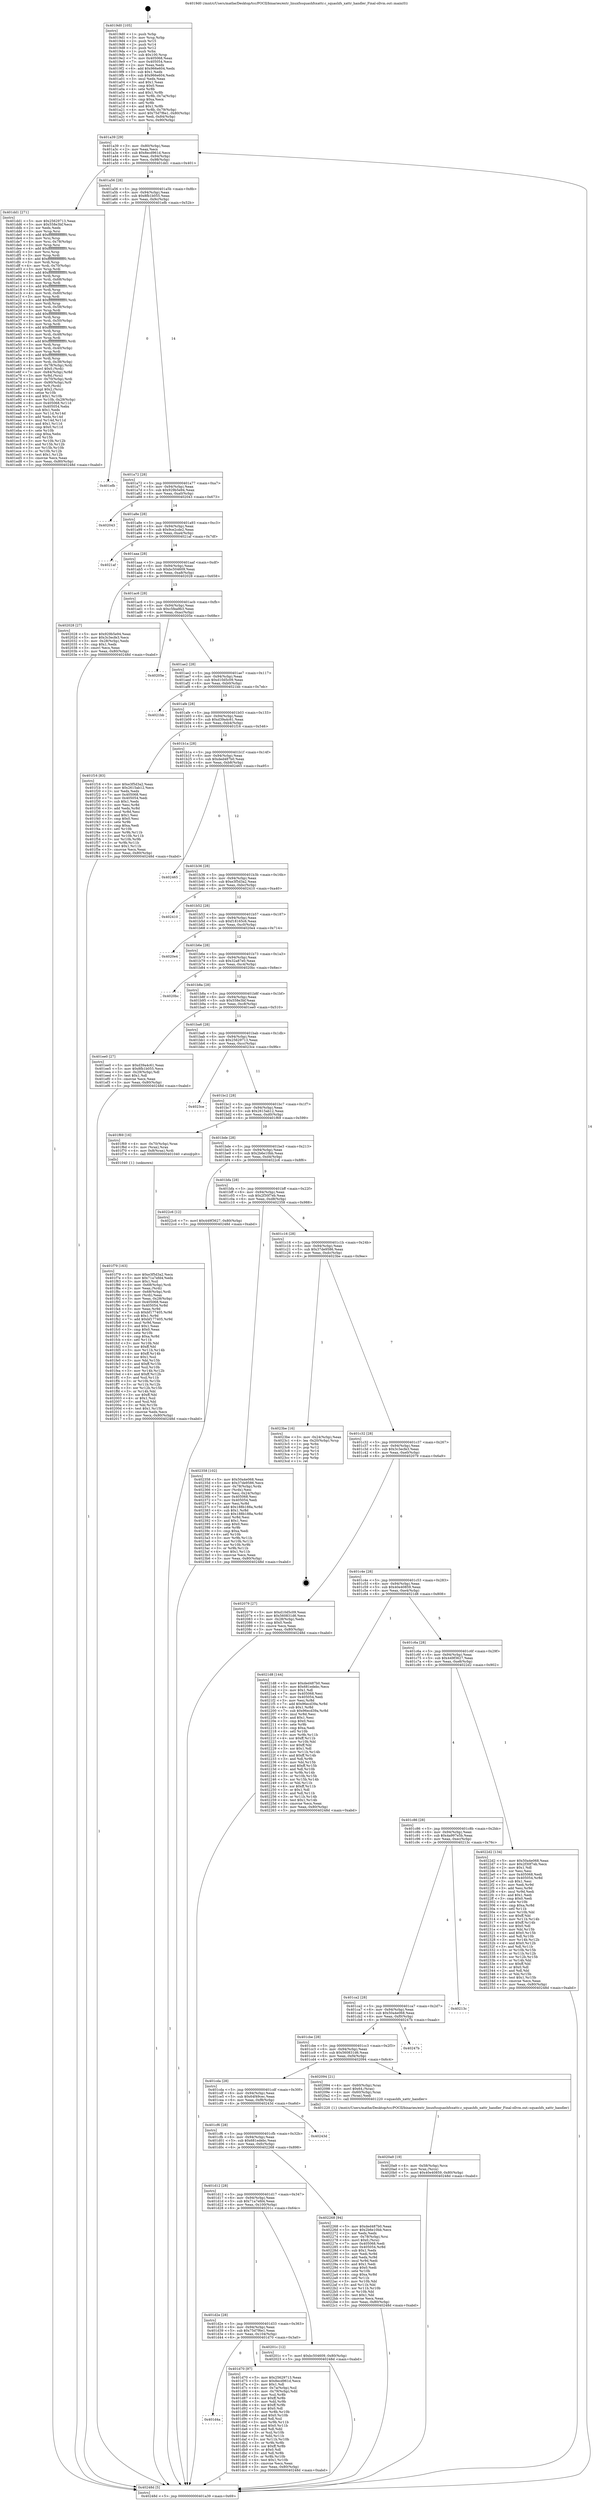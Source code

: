 digraph "0x4019d0" {
  label = "0x4019d0 (/mnt/c/Users/mathe/Desktop/tcc/POCII/binaries/extr_linuxfssquashfsxattr.c_squashfs_xattr_handler_Final-ollvm.out::main(0))"
  labelloc = "t"
  node[shape=record]

  Entry [label="",width=0.3,height=0.3,shape=circle,fillcolor=black,style=filled]
  "0x401a39" [label="{
     0x401a39 [29]\l
     | [instrs]\l
     &nbsp;&nbsp;0x401a39 \<+3\>: mov -0x80(%rbp),%eax\l
     &nbsp;&nbsp;0x401a3c \<+2\>: mov %eax,%ecx\l
     &nbsp;&nbsp;0x401a3e \<+6\>: sub $0x8ecd961d,%ecx\l
     &nbsp;&nbsp;0x401a44 \<+6\>: mov %eax,-0x94(%rbp)\l
     &nbsp;&nbsp;0x401a4a \<+6\>: mov %ecx,-0x98(%rbp)\l
     &nbsp;&nbsp;0x401a50 \<+6\>: je 0000000000401dd1 \<main+0x401\>\l
  }"]
  "0x401dd1" [label="{
     0x401dd1 [271]\l
     | [instrs]\l
     &nbsp;&nbsp;0x401dd1 \<+5\>: mov $0x25629713,%eax\l
     &nbsp;&nbsp;0x401dd6 \<+5\>: mov $0x558e3bf,%ecx\l
     &nbsp;&nbsp;0x401ddb \<+2\>: xor %edx,%edx\l
     &nbsp;&nbsp;0x401ddd \<+3\>: mov %rsp,%rsi\l
     &nbsp;&nbsp;0x401de0 \<+4\>: add $0xfffffffffffffff0,%rsi\l
     &nbsp;&nbsp;0x401de4 \<+3\>: mov %rsi,%rsp\l
     &nbsp;&nbsp;0x401de7 \<+4\>: mov %rsi,-0x78(%rbp)\l
     &nbsp;&nbsp;0x401deb \<+3\>: mov %rsp,%rsi\l
     &nbsp;&nbsp;0x401dee \<+4\>: add $0xfffffffffffffff0,%rsi\l
     &nbsp;&nbsp;0x401df2 \<+3\>: mov %rsi,%rsp\l
     &nbsp;&nbsp;0x401df5 \<+3\>: mov %rsp,%rdi\l
     &nbsp;&nbsp;0x401df8 \<+4\>: add $0xfffffffffffffff0,%rdi\l
     &nbsp;&nbsp;0x401dfc \<+3\>: mov %rdi,%rsp\l
     &nbsp;&nbsp;0x401dff \<+4\>: mov %rdi,-0x70(%rbp)\l
     &nbsp;&nbsp;0x401e03 \<+3\>: mov %rsp,%rdi\l
     &nbsp;&nbsp;0x401e06 \<+4\>: add $0xfffffffffffffff0,%rdi\l
     &nbsp;&nbsp;0x401e0a \<+3\>: mov %rdi,%rsp\l
     &nbsp;&nbsp;0x401e0d \<+4\>: mov %rdi,-0x68(%rbp)\l
     &nbsp;&nbsp;0x401e11 \<+3\>: mov %rsp,%rdi\l
     &nbsp;&nbsp;0x401e14 \<+4\>: add $0xfffffffffffffff0,%rdi\l
     &nbsp;&nbsp;0x401e18 \<+3\>: mov %rdi,%rsp\l
     &nbsp;&nbsp;0x401e1b \<+4\>: mov %rdi,-0x60(%rbp)\l
     &nbsp;&nbsp;0x401e1f \<+3\>: mov %rsp,%rdi\l
     &nbsp;&nbsp;0x401e22 \<+4\>: add $0xfffffffffffffff0,%rdi\l
     &nbsp;&nbsp;0x401e26 \<+3\>: mov %rdi,%rsp\l
     &nbsp;&nbsp;0x401e29 \<+4\>: mov %rdi,-0x58(%rbp)\l
     &nbsp;&nbsp;0x401e2d \<+3\>: mov %rsp,%rdi\l
     &nbsp;&nbsp;0x401e30 \<+4\>: add $0xfffffffffffffff0,%rdi\l
     &nbsp;&nbsp;0x401e34 \<+3\>: mov %rdi,%rsp\l
     &nbsp;&nbsp;0x401e37 \<+4\>: mov %rdi,-0x50(%rbp)\l
     &nbsp;&nbsp;0x401e3b \<+3\>: mov %rsp,%rdi\l
     &nbsp;&nbsp;0x401e3e \<+4\>: add $0xfffffffffffffff0,%rdi\l
     &nbsp;&nbsp;0x401e42 \<+3\>: mov %rdi,%rsp\l
     &nbsp;&nbsp;0x401e45 \<+4\>: mov %rdi,-0x48(%rbp)\l
     &nbsp;&nbsp;0x401e49 \<+3\>: mov %rsp,%rdi\l
     &nbsp;&nbsp;0x401e4c \<+4\>: add $0xfffffffffffffff0,%rdi\l
     &nbsp;&nbsp;0x401e50 \<+3\>: mov %rdi,%rsp\l
     &nbsp;&nbsp;0x401e53 \<+4\>: mov %rdi,-0x40(%rbp)\l
     &nbsp;&nbsp;0x401e57 \<+3\>: mov %rsp,%rdi\l
     &nbsp;&nbsp;0x401e5a \<+4\>: add $0xfffffffffffffff0,%rdi\l
     &nbsp;&nbsp;0x401e5e \<+3\>: mov %rdi,%rsp\l
     &nbsp;&nbsp;0x401e61 \<+4\>: mov %rdi,-0x38(%rbp)\l
     &nbsp;&nbsp;0x401e65 \<+4\>: mov -0x78(%rbp),%rdi\l
     &nbsp;&nbsp;0x401e69 \<+6\>: movl $0x0,(%rdi)\l
     &nbsp;&nbsp;0x401e6f \<+7\>: mov -0x84(%rbp),%r8d\l
     &nbsp;&nbsp;0x401e76 \<+3\>: mov %r8d,(%rsi)\l
     &nbsp;&nbsp;0x401e79 \<+4\>: mov -0x70(%rbp),%rdi\l
     &nbsp;&nbsp;0x401e7d \<+7\>: mov -0x90(%rbp),%r9\l
     &nbsp;&nbsp;0x401e84 \<+3\>: mov %r9,(%rdi)\l
     &nbsp;&nbsp;0x401e87 \<+3\>: cmpl $0x2,(%rsi)\l
     &nbsp;&nbsp;0x401e8a \<+4\>: setne %r10b\l
     &nbsp;&nbsp;0x401e8e \<+4\>: and $0x1,%r10b\l
     &nbsp;&nbsp;0x401e92 \<+4\>: mov %r10b,-0x29(%rbp)\l
     &nbsp;&nbsp;0x401e96 \<+8\>: mov 0x405068,%r11d\l
     &nbsp;&nbsp;0x401e9e \<+7\>: mov 0x405054,%ebx\l
     &nbsp;&nbsp;0x401ea5 \<+3\>: sub $0x1,%edx\l
     &nbsp;&nbsp;0x401ea8 \<+3\>: mov %r11d,%r14d\l
     &nbsp;&nbsp;0x401eab \<+3\>: add %edx,%r14d\l
     &nbsp;&nbsp;0x401eae \<+4\>: imul %r14d,%r11d\l
     &nbsp;&nbsp;0x401eb2 \<+4\>: and $0x1,%r11d\l
     &nbsp;&nbsp;0x401eb6 \<+4\>: cmp $0x0,%r11d\l
     &nbsp;&nbsp;0x401eba \<+4\>: sete %r10b\l
     &nbsp;&nbsp;0x401ebe \<+3\>: cmp $0xa,%ebx\l
     &nbsp;&nbsp;0x401ec1 \<+4\>: setl %r15b\l
     &nbsp;&nbsp;0x401ec5 \<+3\>: mov %r10b,%r12b\l
     &nbsp;&nbsp;0x401ec8 \<+3\>: and %r15b,%r12b\l
     &nbsp;&nbsp;0x401ecb \<+3\>: xor %r15b,%r10b\l
     &nbsp;&nbsp;0x401ece \<+3\>: or %r10b,%r12b\l
     &nbsp;&nbsp;0x401ed1 \<+4\>: test $0x1,%r12b\l
     &nbsp;&nbsp;0x401ed5 \<+3\>: cmovne %ecx,%eax\l
     &nbsp;&nbsp;0x401ed8 \<+3\>: mov %eax,-0x80(%rbp)\l
     &nbsp;&nbsp;0x401edb \<+5\>: jmp 000000000040248d \<main+0xabd\>\l
  }"]
  "0x401a56" [label="{
     0x401a56 [28]\l
     | [instrs]\l
     &nbsp;&nbsp;0x401a56 \<+5\>: jmp 0000000000401a5b \<main+0x8b\>\l
     &nbsp;&nbsp;0x401a5b \<+6\>: mov -0x94(%rbp),%eax\l
     &nbsp;&nbsp;0x401a61 \<+5\>: sub $0x8fb1b055,%eax\l
     &nbsp;&nbsp;0x401a66 \<+6\>: mov %eax,-0x9c(%rbp)\l
     &nbsp;&nbsp;0x401a6c \<+6\>: je 0000000000401efb \<main+0x52b\>\l
  }"]
  Exit [label="",width=0.3,height=0.3,shape=circle,fillcolor=black,style=filled,peripheries=2]
  "0x401efb" [label="{
     0x401efb\l
  }", style=dashed]
  "0x401a72" [label="{
     0x401a72 [28]\l
     | [instrs]\l
     &nbsp;&nbsp;0x401a72 \<+5\>: jmp 0000000000401a77 \<main+0xa7\>\l
     &nbsp;&nbsp;0x401a77 \<+6\>: mov -0x94(%rbp),%eax\l
     &nbsp;&nbsp;0x401a7d \<+5\>: sub $0x929b5e94,%eax\l
     &nbsp;&nbsp;0x401a82 \<+6\>: mov %eax,-0xa0(%rbp)\l
     &nbsp;&nbsp;0x401a88 \<+6\>: je 0000000000402043 \<main+0x673\>\l
  }"]
  "0x4020a9" [label="{
     0x4020a9 [19]\l
     | [instrs]\l
     &nbsp;&nbsp;0x4020a9 \<+4\>: mov -0x58(%rbp),%rcx\l
     &nbsp;&nbsp;0x4020ad \<+3\>: mov %rax,(%rcx)\l
     &nbsp;&nbsp;0x4020b0 \<+7\>: movl $0x40e40859,-0x80(%rbp)\l
     &nbsp;&nbsp;0x4020b7 \<+5\>: jmp 000000000040248d \<main+0xabd\>\l
  }"]
  "0x402043" [label="{
     0x402043\l
  }", style=dashed]
  "0x401a8e" [label="{
     0x401a8e [28]\l
     | [instrs]\l
     &nbsp;&nbsp;0x401a8e \<+5\>: jmp 0000000000401a93 \<main+0xc3\>\l
     &nbsp;&nbsp;0x401a93 \<+6\>: mov -0x94(%rbp),%eax\l
     &nbsp;&nbsp;0x401a99 \<+5\>: sub $0x9ce2cde2,%eax\l
     &nbsp;&nbsp;0x401a9e \<+6\>: mov %eax,-0xa4(%rbp)\l
     &nbsp;&nbsp;0x401aa4 \<+6\>: je 00000000004021af \<main+0x7df\>\l
  }"]
  "0x401f79" [label="{
     0x401f79 [163]\l
     | [instrs]\l
     &nbsp;&nbsp;0x401f79 \<+5\>: mov $0xe3f5d3a2,%ecx\l
     &nbsp;&nbsp;0x401f7e \<+5\>: mov $0x71a7efd4,%edx\l
     &nbsp;&nbsp;0x401f83 \<+3\>: mov $0x1,%sil\l
     &nbsp;&nbsp;0x401f86 \<+4\>: mov -0x68(%rbp),%rdi\l
     &nbsp;&nbsp;0x401f8a \<+2\>: mov %eax,(%rdi)\l
     &nbsp;&nbsp;0x401f8c \<+4\>: mov -0x68(%rbp),%rdi\l
     &nbsp;&nbsp;0x401f90 \<+2\>: mov (%rdi),%eax\l
     &nbsp;&nbsp;0x401f92 \<+3\>: mov %eax,-0x28(%rbp)\l
     &nbsp;&nbsp;0x401f95 \<+7\>: mov 0x405068,%eax\l
     &nbsp;&nbsp;0x401f9c \<+8\>: mov 0x405054,%r8d\l
     &nbsp;&nbsp;0x401fa4 \<+3\>: mov %eax,%r9d\l
     &nbsp;&nbsp;0x401fa7 \<+7\>: sub $0xbf177405,%r9d\l
     &nbsp;&nbsp;0x401fae \<+4\>: sub $0x1,%r9d\l
     &nbsp;&nbsp;0x401fb2 \<+7\>: add $0xbf177405,%r9d\l
     &nbsp;&nbsp;0x401fb9 \<+4\>: imul %r9d,%eax\l
     &nbsp;&nbsp;0x401fbd \<+3\>: and $0x1,%eax\l
     &nbsp;&nbsp;0x401fc0 \<+3\>: cmp $0x0,%eax\l
     &nbsp;&nbsp;0x401fc3 \<+4\>: sete %r10b\l
     &nbsp;&nbsp;0x401fc7 \<+4\>: cmp $0xa,%r8d\l
     &nbsp;&nbsp;0x401fcb \<+4\>: setl %r11b\l
     &nbsp;&nbsp;0x401fcf \<+3\>: mov %r10b,%bl\l
     &nbsp;&nbsp;0x401fd2 \<+3\>: xor $0xff,%bl\l
     &nbsp;&nbsp;0x401fd5 \<+3\>: mov %r11b,%r14b\l
     &nbsp;&nbsp;0x401fd8 \<+4\>: xor $0xff,%r14b\l
     &nbsp;&nbsp;0x401fdc \<+4\>: xor $0x1,%sil\l
     &nbsp;&nbsp;0x401fe0 \<+3\>: mov %bl,%r15b\l
     &nbsp;&nbsp;0x401fe3 \<+4\>: and $0xff,%r15b\l
     &nbsp;&nbsp;0x401fe7 \<+3\>: and %sil,%r10b\l
     &nbsp;&nbsp;0x401fea \<+3\>: mov %r14b,%r12b\l
     &nbsp;&nbsp;0x401fed \<+4\>: and $0xff,%r12b\l
     &nbsp;&nbsp;0x401ff1 \<+3\>: and %sil,%r11b\l
     &nbsp;&nbsp;0x401ff4 \<+3\>: or %r10b,%r15b\l
     &nbsp;&nbsp;0x401ff7 \<+3\>: or %r11b,%r12b\l
     &nbsp;&nbsp;0x401ffa \<+3\>: xor %r12b,%r15b\l
     &nbsp;&nbsp;0x401ffd \<+3\>: or %r14b,%bl\l
     &nbsp;&nbsp;0x402000 \<+3\>: xor $0xff,%bl\l
     &nbsp;&nbsp;0x402003 \<+4\>: or $0x1,%sil\l
     &nbsp;&nbsp;0x402007 \<+3\>: and %sil,%bl\l
     &nbsp;&nbsp;0x40200a \<+3\>: or %bl,%r15b\l
     &nbsp;&nbsp;0x40200d \<+4\>: test $0x1,%r15b\l
     &nbsp;&nbsp;0x402011 \<+3\>: cmovne %edx,%ecx\l
     &nbsp;&nbsp;0x402014 \<+3\>: mov %ecx,-0x80(%rbp)\l
     &nbsp;&nbsp;0x402017 \<+5\>: jmp 000000000040248d \<main+0xabd\>\l
  }"]
  "0x4021af" [label="{
     0x4021af\l
  }", style=dashed]
  "0x401aaa" [label="{
     0x401aaa [28]\l
     | [instrs]\l
     &nbsp;&nbsp;0x401aaa \<+5\>: jmp 0000000000401aaf \<main+0xdf\>\l
     &nbsp;&nbsp;0x401aaf \<+6\>: mov -0x94(%rbp),%eax\l
     &nbsp;&nbsp;0x401ab5 \<+5\>: sub $0xbc504609,%eax\l
     &nbsp;&nbsp;0x401aba \<+6\>: mov %eax,-0xa8(%rbp)\l
     &nbsp;&nbsp;0x401ac0 \<+6\>: je 0000000000402028 \<main+0x658\>\l
  }"]
  "0x4019d0" [label="{
     0x4019d0 [105]\l
     | [instrs]\l
     &nbsp;&nbsp;0x4019d0 \<+1\>: push %rbp\l
     &nbsp;&nbsp;0x4019d1 \<+3\>: mov %rsp,%rbp\l
     &nbsp;&nbsp;0x4019d4 \<+2\>: push %r15\l
     &nbsp;&nbsp;0x4019d6 \<+2\>: push %r14\l
     &nbsp;&nbsp;0x4019d8 \<+2\>: push %r12\l
     &nbsp;&nbsp;0x4019da \<+1\>: push %rbx\l
     &nbsp;&nbsp;0x4019db \<+7\>: sub $0x100,%rsp\l
     &nbsp;&nbsp;0x4019e2 \<+7\>: mov 0x405068,%eax\l
     &nbsp;&nbsp;0x4019e9 \<+7\>: mov 0x405054,%ecx\l
     &nbsp;&nbsp;0x4019f0 \<+2\>: mov %eax,%edx\l
     &nbsp;&nbsp;0x4019f2 \<+6\>: add $0x966e604,%edx\l
     &nbsp;&nbsp;0x4019f8 \<+3\>: sub $0x1,%edx\l
     &nbsp;&nbsp;0x4019fb \<+6\>: sub $0x966e604,%edx\l
     &nbsp;&nbsp;0x401a01 \<+3\>: imul %edx,%eax\l
     &nbsp;&nbsp;0x401a04 \<+3\>: and $0x1,%eax\l
     &nbsp;&nbsp;0x401a07 \<+3\>: cmp $0x0,%eax\l
     &nbsp;&nbsp;0x401a0a \<+4\>: sete %r8b\l
     &nbsp;&nbsp;0x401a0e \<+4\>: and $0x1,%r8b\l
     &nbsp;&nbsp;0x401a12 \<+4\>: mov %r8b,-0x7a(%rbp)\l
     &nbsp;&nbsp;0x401a16 \<+3\>: cmp $0xa,%ecx\l
     &nbsp;&nbsp;0x401a19 \<+4\>: setl %r8b\l
     &nbsp;&nbsp;0x401a1d \<+4\>: and $0x1,%r8b\l
     &nbsp;&nbsp;0x401a21 \<+4\>: mov %r8b,-0x79(%rbp)\l
     &nbsp;&nbsp;0x401a25 \<+7\>: movl $0x75d7f6e1,-0x80(%rbp)\l
     &nbsp;&nbsp;0x401a2c \<+6\>: mov %edi,-0x84(%rbp)\l
     &nbsp;&nbsp;0x401a32 \<+7\>: mov %rsi,-0x90(%rbp)\l
  }"]
  "0x402028" [label="{
     0x402028 [27]\l
     | [instrs]\l
     &nbsp;&nbsp;0x402028 \<+5\>: mov $0x929b5e94,%eax\l
     &nbsp;&nbsp;0x40202d \<+5\>: mov $0x3c3ecfe3,%ecx\l
     &nbsp;&nbsp;0x402032 \<+3\>: mov -0x28(%rbp),%edx\l
     &nbsp;&nbsp;0x402035 \<+3\>: cmp $0x1,%edx\l
     &nbsp;&nbsp;0x402038 \<+3\>: cmovl %ecx,%eax\l
     &nbsp;&nbsp;0x40203b \<+3\>: mov %eax,-0x80(%rbp)\l
     &nbsp;&nbsp;0x40203e \<+5\>: jmp 000000000040248d \<main+0xabd\>\l
  }"]
  "0x401ac6" [label="{
     0x401ac6 [28]\l
     | [instrs]\l
     &nbsp;&nbsp;0x401ac6 \<+5\>: jmp 0000000000401acb \<main+0xfb\>\l
     &nbsp;&nbsp;0x401acb \<+6\>: mov -0x94(%rbp),%eax\l
     &nbsp;&nbsp;0x401ad1 \<+5\>: sub $0xc5fea9b3,%eax\l
     &nbsp;&nbsp;0x401ad6 \<+6\>: mov %eax,-0xac(%rbp)\l
     &nbsp;&nbsp;0x401adc \<+6\>: je 000000000040205e \<main+0x68e\>\l
  }"]
  "0x40248d" [label="{
     0x40248d [5]\l
     | [instrs]\l
     &nbsp;&nbsp;0x40248d \<+5\>: jmp 0000000000401a39 \<main+0x69\>\l
  }"]
  "0x40205e" [label="{
     0x40205e\l
  }", style=dashed]
  "0x401ae2" [label="{
     0x401ae2 [28]\l
     | [instrs]\l
     &nbsp;&nbsp;0x401ae2 \<+5\>: jmp 0000000000401ae7 \<main+0x117\>\l
     &nbsp;&nbsp;0x401ae7 \<+6\>: mov -0x94(%rbp),%eax\l
     &nbsp;&nbsp;0x401aed \<+5\>: sub $0xd10d5c09,%eax\l
     &nbsp;&nbsp;0x401af2 \<+6\>: mov %eax,-0xb0(%rbp)\l
     &nbsp;&nbsp;0x401af8 \<+6\>: je 00000000004021bb \<main+0x7eb\>\l
  }"]
  "0x401d4a" [label="{
     0x401d4a\l
  }", style=dashed]
  "0x4021bb" [label="{
     0x4021bb\l
  }", style=dashed]
  "0x401afe" [label="{
     0x401afe [28]\l
     | [instrs]\l
     &nbsp;&nbsp;0x401afe \<+5\>: jmp 0000000000401b03 \<main+0x133\>\l
     &nbsp;&nbsp;0x401b03 \<+6\>: mov -0x94(%rbp),%eax\l
     &nbsp;&nbsp;0x401b09 \<+5\>: sub $0xd39a4c61,%eax\l
     &nbsp;&nbsp;0x401b0e \<+6\>: mov %eax,-0xb4(%rbp)\l
     &nbsp;&nbsp;0x401b14 \<+6\>: je 0000000000401f16 \<main+0x546\>\l
  }"]
  "0x401d70" [label="{
     0x401d70 [97]\l
     | [instrs]\l
     &nbsp;&nbsp;0x401d70 \<+5\>: mov $0x25629713,%eax\l
     &nbsp;&nbsp;0x401d75 \<+5\>: mov $0x8ecd961d,%ecx\l
     &nbsp;&nbsp;0x401d7a \<+2\>: mov $0x1,%dl\l
     &nbsp;&nbsp;0x401d7c \<+4\>: mov -0x7a(%rbp),%sil\l
     &nbsp;&nbsp;0x401d80 \<+4\>: mov -0x79(%rbp),%dil\l
     &nbsp;&nbsp;0x401d84 \<+3\>: mov %sil,%r8b\l
     &nbsp;&nbsp;0x401d87 \<+4\>: xor $0xff,%r8b\l
     &nbsp;&nbsp;0x401d8b \<+3\>: mov %dil,%r9b\l
     &nbsp;&nbsp;0x401d8e \<+4\>: xor $0xff,%r9b\l
     &nbsp;&nbsp;0x401d92 \<+3\>: xor $0x0,%dl\l
     &nbsp;&nbsp;0x401d95 \<+3\>: mov %r8b,%r10b\l
     &nbsp;&nbsp;0x401d98 \<+4\>: and $0x0,%r10b\l
     &nbsp;&nbsp;0x401d9c \<+3\>: and %dl,%sil\l
     &nbsp;&nbsp;0x401d9f \<+3\>: mov %r9b,%r11b\l
     &nbsp;&nbsp;0x401da2 \<+4\>: and $0x0,%r11b\l
     &nbsp;&nbsp;0x401da6 \<+3\>: and %dl,%dil\l
     &nbsp;&nbsp;0x401da9 \<+3\>: or %sil,%r10b\l
     &nbsp;&nbsp;0x401dac \<+3\>: or %dil,%r11b\l
     &nbsp;&nbsp;0x401daf \<+3\>: xor %r11b,%r10b\l
     &nbsp;&nbsp;0x401db2 \<+3\>: or %r9b,%r8b\l
     &nbsp;&nbsp;0x401db5 \<+4\>: xor $0xff,%r8b\l
     &nbsp;&nbsp;0x401db9 \<+3\>: or $0x0,%dl\l
     &nbsp;&nbsp;0x401dbc \<+3\>: and %dl,%r8b\l
     &nbsp;&nbsp;0x401dbf \<+3\>: or %r8b,%r10b\l
     &nbsp;&nbsp;0x401dc2 \<+4\>: test $0x1,%r10b\l
     &nbsp;&nbsp;0x401dc6 \<+3\>: cmovne %ecx,%eax\l
     &nbsp;&nbsp;0x401dc9 \<+3\>: mov %eax,-0x80(%rbp)\l
     &nbsp;&nbsp;0x401dcc \<+5\>: jmp 000000000040248d \<main+0xabd\>\l
  }"]
  "0x401f16" [label="{
     0x401f16 [83]\l
     | [instrs]\l
     &nbsp;&nbsp;0x401f16 \<+5\>: mov $0xe3f5d3a2,%eax\l
     &nbsp;&nbsp;0x401f1b \<+5\>: mov $0x2615ab12,%ecx\l
     &nbsp;&nbsp;0x401f20 \<+2\>: xor %edx,%edx\l
     &nbsp;&nbsp;0x401f22 \<+7\>: mov 0x405068,%esi\l
     &nbsp;&nbsp;0x401f29 \<+7\>: mov 0x405054,%edi\l
     &nbsp;&nbsp;0x401f30 \<+3\>: sub $0x1,%edx\l
     &nbsp;&nbsp;0x401f33 \<+3\>: mov %esi,%r8d\l
     &nbsp;&nbsp;0x401f36 \<+3\>: add %edx,%r8d\l
     &nbsp;&nbsp;0x401f39 \<+4\>: imul %r8d,%esi\l
     &nbsp;&nbsp;0x401f3d \<+3\>: and $0x1,%esi\l
     &nbsp;&nbsp;0x401f40 \<+3\>: cmp $0x0,%esi\l
     &nbsp;&nbsp;0x401f43 \<+4\>: sete %r9b\l
     &nbsp;&nbsp;0x401f47 \<+3\>: cmp $0xa,%edi\l
     &nbsp;&nbsp;0x401f4a \<+4\>: setl %r10b\l
     &nbsp;&nbsp;0x401f4e \<+3\>: mov %r9b,%r11b\l
     &nbsp;&nbsp;0x401f51 \<+3\>: and %r10b,%r11b\l
     &nbsp;&nbsp;0x401f54 \<+3\>: xor %r10b,%r9b\l
     &nbsp;&nbsp;0x401f57 \<+3\>: or %r9b,%r11b\l
     &nbsp;&nbsp;0x401f5a \<+4\>: test $0x1,%r11b\l
     &nbsp;&nbsp;0x401f5e \<+3\>: cmovne %ecx,%eax\l
     &nbsp;&nbsp;0x401f61 \<+3\>: mov %eax,-0x80(%rbp)\l
     &nbsp;&nbsp;0x401f64 \<+5\>: jmp 000000000040248d \<main+0xabd\>\l
  }"]
  "0x401b1a" [label="{
     0x401b1a [28]\l
     | [instrs]\l
     &nbsp;&nbsp;0x401b1a \<+5\>: jmp 0000000000401b1f \<main+0x14f\>\l
     &nbsp;&nbsp;0x401b1f \<+6\>: mov -0x94(%rbp),%eax\l
     &nbsp;&nbsp;0x401b25 \<+5\>: sub $0xded487b0,%eax\l
     &nbsp;&nbsp;0x401b2a \<+6\>: mov %eax,-0xb8(%rbp)\l
     &nbsp;&nbsp;0x401b30 \<+6\>: je 0000000000402465 \<main+0xa95\>\l
  }"]
  "0x401d2e" [label="{
     0x401d2e [28]\l
     | [instrs]\l
     &nbsp;&nbsp;0x401d2e \<+5\>: jmp 0000000000401d33 \<main+0x363\>\l
     &nbsp;&nbsp;0x401d33 \<+6\>: mov -0x94(%rbp),%eax\l
     &nbsp;&nbsp;0x401d39 \<+5\>: sub $0x75d7f6e1,%eax\l
     &nbsp;&nbsp;0x401d3e \<+6\>: mov %eax,-0x104(%rbp)\l
     &nbsp;&nbsp;0x401d44 \<+6\>: je 0000000000401d70 \<main+0x3a0\>\l
  }"]
  "0x402465" [label="{
     0x402465\l
  }", style=dashed]
  "0x401b36" [label="{
     0x401b36 [28]\l
     | [instrs]\l
     &nbsp;&nbsp;0x401b36 \<+5\>: jmp 0000000000401b3b \<main+0x16b\>\l
     &nbsp;&nbsp;0x401b3b \<+6\>: mov -0x94(%rbp),%eax\l
     &nbsp;&nbsp;0x401b41 \<+5\>: sub $0xe3f5d3a2,%eax\l
     &nbsp;&nbsp;0x401b46 \<+6\>: mov %eax,-0xbc(%rbp)\l
     &nbsp;&nbsp;0x401b4c \<+6\>: je 0000000000402410 \<main+0xa40\>\l
  }"]
  "0x40201c" [label="{
     0x40201c [12]\l
     | [instrs]\l
     &nbsp;&nbsp;0x40201c \<+7\>: movl $0xbc504609,-0x80(%rbp)\l
     &nbsp;&nbsp;0x402023 \<+5\>: jmp 000000000040248d \<main+0xabd\>\l
  }"]
  "0x402410" [label="{
     0x402410\l
  }", style=dashed]
  "0x401b52" [label="{
     0x401b52 [28]\l
     | [instrs]\l
     &nbsp;&nbsp;0x401b52 \<+5\>: jmp 0000000000401b57 \<main+0x187\>\l
     &nbsp;&nbsp;0x401b57 \<+6\>: mov -0x94(%rbp),%eax\l
     &nbsp;&nbsp;0x401b5d \<+5\>: sub $0xf18165c6,%eax\l
     &nbsp;&nbsp;0x401b62 \<+6\>: mov %eax,-0xc0(%rbp)\l
     &nbsp;&nbsp;0x401b68 \<+6\>: je 00000000004020e4 \<main+0x714\>\l
  }"]
  "0x401d12" [label="{
     0x401d12 [28]\l
     | [instrs]\l
     &nbsp;&nbsp;0x401d12 \<+5\>: jmp 0000000000401d17 \<main+0x347\>\l
     &nbsp;&nbsp;0x401d17 \<+6\>: mov -0x94(%rbp),%eax\l
     &nbsp;&nbsp;0x401d1d \<+5\>: sub $0x71a7efd4,%eax\l
     &nbsp;&nbsp;0x401d22 \<+6\>: mov %eax,-0x100(%rbp)\l
     &nbsp;&nbsp;0x401d28 \<+6\>: je 000000000040201c \<main+0x64c\>\l
  }"]
  "0x4020e4" [label="{
     0x4020e4\l
  }", style=dashed]
  "0x401b6e" [label="{
     0x401b6e [28]\l
     | [instrs]\l
     &nbsp;&nbsp;0x401b6e \<+5\>: jmp 0000000000401b73 \<main+0x1a3\>\l
     &nbsp;&nbsp;0x401b73 \<+6\>: mov -0x94(%rbp),%eax\l
     &nbsp;&nbsp;0x401b79 \<+5\>: sub $0x32a87e0,%eax\l
     &nbsp;&nbsp;0x401b7e \<+6\>: mov %eax,-0xc4(%rbp)\l
     &nbsp;&nbsp;0x401b84 \<+6\>: je 00000000004020bc \<main+0x6ec\>\l
  }"]
  "0x402268" [label="{
     0x402268 [94]\l
     | [instrs]\l
     &nbsp;&nbsp;0x402268 \<+5\>: mov $0xded487b0,%eax\l
     &nbsp;&nbsp;0x40226d \<+5\>: mov $0x2b6e10bb,%ecx\l
     &nbsp;&nbsp;0x402272 \<+2\>: xor %edx,%edx\l
     &nbsp;&nbsp;0x402274 \<+4\>: mov -0x78(%rbp),%rsi\l
     &nbsp;&nbsp;0x402278 \<+6\>: movl $0x0,(%rsi)\l
     &nbsp;&nbsp;0x40227e \<+7\>: mov 0x405068,%edi\l
     &nbsp;&nbsp;0x402285 \<+8\>: mov 0x405054,%r8d\l
     &nbsp;&nbsp;0x40228d \<+3\>: sub $0x1,%edx\l
     &nbsp;&nbsp;0x402290 \<+3\>: mov %edi,%r9d\l
     &nbsp;&nbsp;0x402293 \<+3\>: add %edx,%r9d\l
     &nbsp;&nbsp;0x402296 \<+4\>: imul %r9d,%edi\l
     &nbsp;&nbsp;0x40229a \<+3\>: and $0x1,%edi\l
     &nbsp;&nbsp;0x40229d \<+3\>: cmp $0x0,%edi\l
     &nbsp;&nbsp;0x4022a0 \<+4\>: sete %r10b\l
     &nbsp;&nbsp;0x4022a4 \<+4\>: cmp $0xa,%r8d\l
     &nbsp;&nbsp;0x4022a8 \<+4\>: setl %r11b\l
     &nbsp;&nbsp;0x4022ac \<+3\>: mov %r10b,%bl\l
     &nbsp;&nbsp;0x4022af \<+3\>: and %r11b,%bl\l
     &nbsp;&nbsp;0x4022b2 \<+3\>: xor %r11b,%r10b\l
     &nbsp;&nbsp;0x4022b5 \<+3\>: or %r10b,%bl\l
     &nbsp;&nbsp;0x4022b8 \<+3\>: test $0x1,%bl\l
     &nbsp;&nbsp;0x4022bb \<+3\>: cmovne %ecx,%eax\l
     &nbsp;&nbsp;0x4022be \<+3\>: mov %eax,-0x80(%rbp)\l
     &nbsp;&nbsp;0x4022c1 \<+5\>: jmp 000000000040248d \<main+0xabd\>\l
  }"]
  "0x4020bc" [label="{
     0x4020bc\l
  }", style=dashed]
  "0x401b8a" [label="{
     0x401b8a [28]\l
     | [instrs]\l
     &nbsp;&nbsp;0x401b8a \<+5\>: jmp 0000000000401b8f \<main+0x1bf\>\l
     &nbsp;&nbsp;0x401b8f \<+6\>: mov -0x94(%rbp),%eax\l
     &nbsp;&nbsp;0x401b95 \<+5\>: sub $0x558e3bf,%eax\l
     &nbsp;&nbsp;0x401b9a \<+6\>: mov %eax,-0xc8(%rbp)\l
     &nbsp;&nbsp;0x401ba0 \<+6\>: je 0000000000401ee0 \<main+0x510\>\l
  }"]
  "0x401cf6" [label="{
     0x401cf6 [28]\l
     | [instrs]\l
     &nbsp;&nbsp;0x401cf6 \<+5\>: jmp 0000000000401cfb \<main+0x32b\>\l
     &nbsp;&nbsp;0x401cfb \<+6\>: mov -0x94(%rbp),%eax\l
     &nbsp;&nbsp;0x401d01 \<+5\>: sub $0x681edebc,%eax\l
     &nbsp;&nbsp;0x401d06 \<+6\>: mov %eax,-0xfc(%rbp)\l
     &nbsp;&nbsp;0x401d0c \<+6\>: je 0000000000402268 \<main+0x898\>\l
  }"]
  "0x401ee0" [label="{
     0x401ee0 [27]\l
     | [instrs]\l
     &nbsp;&nbsp;0x401ee0 \<+5\>: mov $0xd39a4c61,%eax\l
     &nbsp;&nbsp;0x401ee5 \<+5\>: mov $0x8fb1b055,%ecx\l
     &nbsp;&nbsp;0x401eea \<+3\>: mov -0x29(%rbp),%dl\l
     &nbsp;&nbsp;0x401eed \<+3\>: test $0x1,%dl\l
     &nbsp;&nbsp;0x401ef0 \<+3\>: cmovne %ecx,%eax\l
     &nbsp;&nbsp;0x401ef3 \<+3\>: mov %eax,-0x80(%rbp)\l
     &nbsp;&nbsp;0x401ef6 \<+5\>: jmp 000000000040248d \<main+0xabd\>\l
  }"]
  "0x401ba6" [label="{
     0x401ba6 [28]\l
     | [instrs]\l
     &nbsp;&nbsp;0x401ba6 \<+5\>: jmp 0000000000401bab \<main+0x1db\>\l
     &nbsp;&nbsp;0x401bab \<+6\>: mov -0x94(%rbp),%eax\l
     &nbsp;&nbsp;0x401bb1 \<+5\>: sub $0x25629713,%eax\l
     &nbsp;&nbsp;0x401bb6 \<+6\>: mov %eax,-0xcc(%rbp)\l
     &nbsp;&nbsp;0x401bbc \<+6\>: je 00000000004023ce \<main+0x9fe\>\l
  }"]
  "0x40243d" [label="{
     0x40243d\l
  }", style=dashed]
  "0x4023ce" [label="{
     0x4023ce\l
  }", style=dashed]
  "0x401bc2" [label="{
     0x401bc2 [28]\l
     | [instrs]\l
     &nbsp;&nbsp;0x401bc2 \<+5\>: jmp 0000000000401bc7 \<main+0x1f7\>\l
     &nbsp;&nbsp;0x401bc7 \<+6\>: mov -0x94(%rbp),%eax\l
     &nbsp;&nbsp;0x401bcd \<+5\>: sub $0x2615ab12,%eax\l
     &nbsp;&nbsp;0x401bd2 \<+6\>: mov %eax,-0xd0(%rbp)\l
     &nbsp;&nbsp;0x401bd8 \<+6\>: je 0000000000401f69 \<main+0x599\>\l
  }"]
  "0x401cda" [label="{
     0x401cda [28]\l
     | [instrs]\l
     &nbsp;&nbsp;0x401cda \<+5\>: jmp 0000000000401cdf \<main+0x30f\>\l
     &nbsp;&nbsp;0x401cdf \<+6\>: mov -0x94(%rbp),%eax\l
     &nbsp;&nbsp;0x401ce5 \<+5\>: sub $0x64f49cec,%eax\l
     &nbsp;&nbsp;0x401cea \<+6\>: mov %eax,-0xf8(%rbp)\l
     &nbsp;&nbsp;0x401cf0 \<+6\>: je 000000000040243d \<main+0xa6d\>\l
  }"]
  "0x401f69" [label="{
     0x401f69 [16]\l
     | [instrs]\l
     &nbsp;&nbsp;0x401f69 \<+4\>: mov -0x70(%rbp),%rax\l
     &nbsp;&nbsp;0x401f6d \<+3\>: mov (%rax),%rax\l
     &nbsp;&nbsp;0x401f70 \<+4\>: mov 0x8(%rax),%rdi\l
     &nbsp;&nbsp;0x401f74 \<+5\>: call 0000000000401040 \<atoi@plt\>\l
     | [calls]\l
     &nbsp;&nbsp;0x401040 \{1\} (unknown)\l
  }"]
  "0x401bde" [label="{
     0x401bde [28]\l
     | [instrs]\l
     &nbsp;&nbsp;0x401bde \<+5\>: jmp 0000000000401be3 \<main+0x213\>\l
     &nbsp;&nbsp;0x401be3 \<+6\>: mov -0x94(%rbp),%eax\l
     &nbsp;&nbsp;0x401be9 \<+5\>: sub $0x2b6e10bb,%eax\l
     &nbsp;&nbsp;0x401bee \<+6\>: mov %eax,-0xd4(%rbp)\l
     &nbsp;&nbsp;0x401bf4 \<+6\>: je 00000000004022c6 \<main+0x8f6\>\l
  }"]
  "0x402094" [label="{
     0x402094 [21]\l
     | [instrs]\l
     &nbsp;&nbsp;0x402094 \<+4\>: mov -0x60(%rbp),%rax\l
     &nbsp;&nbsp;0x402098 \<+6\>: movl $0x64,(%rax)\l
     &nbsp;&nbsp;0x40209e \<+4\>: mov -0x60(%rbp),%rax\l
     &nbsp;&nbsp;0x4020a2 \<+2\>: mov (%rax),%edi\l
     &nbsp;&nbsp;0x4020a4 \<+5\>: call 0000000000401220 \<squashfs_xattr_handler\>\l
     | [calls]\l
     &nbsp;&nbsp;0x401220 \{1\} (/mnt/c/Users/mathe/Desktop/tcc/POCII/binaries/extr_linuxfssquashfsxattr.c_squashfs_xattr_handler_Final-ollvm.out::squashfs_xattr_handler)\l
  }"]
  "0x4022c6" [label="{
     0x4022c6 [12]\l
     | [instrs]\l
     &nbsp;&nbsp;0x4022c6 \<+7\>: movl $0x449f3627,-0x80(%rbp)\l
     &nbsp;&nbsp;0x4022cd \<+5\>: jmp 000000000040248d \<main+0xabd\>\l
  }"]
  "0x401bfa" [label="{
     0x401bfa [28]\l
     | [instrs]\l
     &nbsp;&nbsp;0x401bfa \<+5\>: jmp 0000000000401bff \<main+0x22f\>\l
     &nbsp;&nbsp;0x401bff \<+6\>: mov -0x94(%rbp),%eax\l
     &nbsp;&nbsp;0x401c05 \<+5\>: sub $0x2f30f7eb,%eax\l
     &nbsp;&nbsp;0x401c0a \<+6\>: mov %eax,-0xd8(%rbp)\l
     &nbsp;&nbsp;0x401c10 \<+6\>: je 0000000000402358 \<main+0x988\>\l
  }"]
  "0x401cbe" [label="{
     0x401cbe [28]\l
     | [instrs]\l
     &nbsp;&nbsp;0x401cbe \<+5\>: jmp 0000000000401cc3 \<main+0x2f3\>\l
     &nbsp;&nbsp;0x401cc3 \<+6\>: mov -0x94(%rbp),%eax\l
     &nbsp;&nbsp;0x401cc9 \<+5\>: sub $0x560831d6,%eax\l
     &nbsp;&nbsp;0x401cce \<+6\>: mov %eax,-0xf4(%rbp)\l
     &nbsp;&nbsp;0x401cd4 \<+6\>: je 0000000000402094 \<main+0x6c4\>\l
  }"]
  "0x402358" [label="{
     0x402358 [102]\l
     | [instrs]\l
     &nbsp;&nbsp;0x402358 \<+5\>: mov $0x50a4e068,%eax\l
     &nbsp;&nbsp;0x40235d \<+5\>: mov $0x37de9586,%ecx\l
     &nbsp;&nbsp;0x402362 \<+4\>: mov -0x78(%rbp),%rdx\l
     &nbsp;&nbsp;0x402366 \<+2\>: mov (%rdx),%esi\l
     &nbsp;&nbsp;0x402368 \<+3\>: mov %esi,-0x24(%rbp)\l
     &nbsp;&nbsp;0x40236b \<+7\>: mov 0x405068,%esi\l
     &nbsp;&nbsp;0x402372 \<+7\>: mov 0x405054,%edi\l
     &nbsp;&nbsp;0x402379 \<+3\>: mov %esi,%r8d\l
     &nbsp;&nbsp;0x40237c \<+7\>: add $0x188b188a,%r8d\l
     &nbsp;&nbsp;0x402383 \<+4\>: sub $0x1,%r8d\l
     &nbsp;&nbsp;0x402387 \<+7\>: sub $0x188b188a,%r8d\l
     &nbsp;&nbsp;0x40238e \<+4\>: imul %r8d,%esi\l
     &nbsp;&nbsp;0x402392 \<+3\>: and $0x1,%esi\l
     &nbsp;&nbsp;0x402395 \<+3\>: cmp $0x0,%esi\l
     &nbsp;&nbsp;0x402398 \<+4\>: sete %r9b\l
     &nbsp;&nbsp;0x40239c \<+3\>: cmp $0xa,%edi\l
     &nbsp;&nbsp;0x40239f \<+4\>: setl %r10b\l
     &nbsp;&nbsp;0x4023a3 \<+3\>: mov %r9b,%r11b\l
     &nbsp;&nbsp;0x4023a6 \<+3\>: and %r10b,%r11b\l
     &nbsp;&nbsp;0x4023a9 \<+3\>: xor %r10b,%r9b\l
     &nbsp;&nbsp;0x4023ac \<+3\>: or %r9b,%r11b\l
     &nbsp;&nbsp;0x4023af \<+4\>: test $0x1,%r11b\l
     &nbsp;&nbsp;0x4023b3 \<+3\>: cmovne %ecx,%eax\l
     &nbsp;&nbsp;0x4023b6 \<+3\>: mov %eax,-0x80(%rbp)\l
     &nbsp;&nbsp;0x4023b9 \<+5\>: jmp 000000000040248d \<main+0xabd\>\l
  }"]
  "0x401c16" [label="{
     0x401c16 [28]\l
     | [instrs]\l
     &nbsp;&nbsp;0x401c16 \<+5\>: jmp 0000000000401c1b \<main+0x24b\>\l
     &nbsp;&nbsp;0x401c1b \<+6\>: mov -0x94(%rbp),%eax\l
     &nbsp;&nbsp;0x401c21 \<+5\>: sub $0x37de9586,%eax\l
     &nbsp;&nbsp;0x401c26 \<+6\>: mov %eax,-0xdc(%rbp)\l
     &nbsp;&nbsp;0x401c2c \<+6\>: je 00000000004023be \<main+0x9ee\>\l
  }"]
  "0x40247b" [label="{
     0x40247b\l
  }", style=dashed]
  "0x4023be" [label="{
     0x4023be [16]\l
     | [instrs]\l
     &nbsp;&nbsp;0x4023be \<+3\>: mov -0x24(%rbp),%eax\l
     &nbsp;&nbsp;0x4023c1 \<+4\>: lea -0x20(%rbp),%rsp\l
     &nbsp;&nbsp;0x4023c5 \<+1\>: pop %rbx\l
     &nbsp;&nbsp;0x4023c6 \<+2\>: pop %r12\l
     &nbsp;&nbsp;0x4023c8 \<+2\>: pop %r14\l
     &nbsp;&nbsp;0x4023ca \<+2\>: pop %r15\l
     &nbsp;&nbsp;0x4023cc \<+1\>: pop %rbp\l
     &nbsp;&nbsp;0x4023cd \<+1\>: ret\l
  }"]
  "0x401c32" [label="{
     0x401c32 [28]\l
     | [instrs]\l
     &nbsp;&nbsp;0x401c32 \<+5\>: jmp 0000000000401c37 \<main+0x267\>\l
     &nbsp;&nbsp;0x401c37 \<+6\>: mov -0x94(%rbp),%eax\l
     &nbsp;&nbsp;0x401c3d \<+5\>: sub $0x3c3ecfe3,%eax\l
     &nbsp;&nbsp;0x401c42 \<+6\>: mov %eax,-0xe0(%rbp)\l
     &nbsp;&nbsp;0x401c48 \<+6\>: je 0000000000402079 \<main+0x6a9\>\l
  }"]
  "0x401ca2" [label="{
     0x401ca2 [28]\l
     | [instrs]\l
     &nbsp;&nbsp;0x401ca2 \<+5\>: jmp 0000000000401ca7 \<main+0x2d7\>\l
     &nbsp;&nbsp;0x401ca7 \<+6\>: mov -0x94(%rbp),%eax\l
     &nbsp;&nbsp;0x401cad \<+5\>: sub $0x50a4e068,%eax\l
     &nbsp;&nbsp;0x401cb2 \<+6\>: mov %eax,-0xf0(%rbp)\l
     &nbsp;&nbsp;0x401cb8 \<+6\>: je 000000000040247b \<main+0xaab\>\l
  }"]
  "0x402079" [label="{
     0x402079 [27]\l
     | [instrs]\l
     &nbsp;&nbsp;0x402079 \<+5\>: mov $0xd10d5c09,%eax\l
     &nbsp;&nbsp;0x40207e \<+5\>: mov $0x560831d6,%ecx\l
     &nbsp;&nbsp;0x402083 \<+3\>: mov -0x28(%rbp),%edx\l
     &nbsp;&nbsp;0x402086 \<+3\>: cmp $0x0,%edx\l
     &nbsp;&nbsp;0x402089 \<+3\>: cmove %ecx,%eax\l
     &nbsp;&nbsp;0x40208c \<+3\>: mov %eax,-0x80(%rbp)\l
     &nbsp;&nbsp;0x40208f \<+5\>: jmp 000000000040248d \<main+0xabd\>\l
  }"]
  "0x401c4e" [label="{
     0x401c4e [28]\l
     | [instrs]\l
     &nbsp;&nbsp;0x401c4e \<+5\>: jmp 0000000000401c53 \<main+0x283\>\l
     &nbsp;&nbsp;0x401c53 \<+6\>: mov -0x94(%rbp),%eax\l
     &nbsp;&nbsp;0x401c59 \<+5\>: sub $0x40e40859,%eax\l
     &nbsp;&nbsp;0x401c5e \<+6\>: mov %eax,-0xe4(%rbp)\l
     &nbsp;&nbsp;0x401c64 \<+6\>: je 00000000004021d8 \<main+0x808\>\l
  }"]
  "0x40213c" [label="{
     0x40213c\l
  }", style=dashed]
  "0x4021d8" [label="{
     0x4021d8 [144]\l
     | [instrs]\l
     &nbsp;&nbsp;0x4021d8 \<+5\>: mov $0xded487b0,%eax\l
     &nbsp;&nbsp;0x4021dd \<+5\>: mov $0x681edebc,%ecx\l
     &nbsp;&nbsp;0x4021e2 \<+2\>: mov $0x1,%dl\l
     &nbsp;&nbsp;0x4021e4 \<+7\>: mov 0x405068,%esi\l
     &nbsp;&nbsp;0x4021eb \<+7\>: mov 0x405054,%edi\l
     &nbsp;&nbsp;0x4021f2 \<+3\>: mov %esi,%r8d\l
     &nbsp;&nbsp;0x4021f5 \<+7\>: add $0x96ecd39a,%r8d\l
     &nbsp;&nbsp;0x4021fc \<+4\>: sub $0x1,%r8d\l
     &nbsp;&nbsp;0x402200 \<+7\>: sub $0x96ecd39a,%r8d\l
     &nbsp;&nbsp;0x402207 \<+4\>: imul %r8d,%esi\l
     &nbsp;&nbsp;0x40220b \<+3\>: and $0x1,%esi\l
     &nbsp;&nbsp;0x40220e \<+3\>: cmp $0x0,%esi\l
     &nbsp;&nbsp;0x402211 \<+4\>: sete %r9b\l
     &nbsp;&nbsp;0x402215 \<+3\>: cmp $0xa,%edi\l
     &nbsp;&nbsp;0x402218 \<+4\>: setl %r10b\l
     &nbsp;&nbsp;0x40221c \<+3\>: mov %r9b,%r11b\l
     &nbsp;&nbsp;0x40221f \<+4\>: xor $0xff,%r11b\l
     &nbsp;&nbsp;0x402223 \<+3\>: mov %r10b,%bl\l
     &nbsp;&nbsp;0x402226 \<+3\>: xor $0xff,%bl\l
     &nbsp;&nbsp;0x402229 \<+3\>: xor $0x1,%dl\l
     &nbsp;&nbsp;0x40222c \<+3\>: mov %r11b,%r14b\l
     &nbsp;&nbsp;0x40222f \<+4\>: and $0xff,%r14b\l
     &nbsp;&nbsp;0x402233 \<+3\>: and %dl,%r9b\l
     &nbsp;&nbsp;0x402236 \<+3\>: mov %bl,%r15b\l
     &nbsp;&nbsp;0x402239 \<+4\>: and $0xff,%r15b\l
     &nbsp;&nbsp;0x40223d \<+3\>: and %dl,%r10b\l
     &nbsp;&nbsp;0x402240 \<+3\>: or %r9b,%r14b\l
     &nbsp;&nbsp;0x402243 \<+3\>: or %r10b,%r15b\l
     &nbsp;&nbsp;0x402246 \<+3\>: xor %r15b,%r14b\l
     &nbsp;&nbsp;0x402249 \<+3\>: or %bl,%r11b\l
     &nbsp;&nbsp;0x40224c \<+4\>: xor $0xff,%r11b\l
     &nbsp;&nbsp;0x402250 \<+3\>: or $0x1,%dl\l
     &nbsp;&nbsp;0x402253 \<+3\>: and %dl,%r11b\l
     &nbsp;&nbsp;0x402256 \<+3\>: or %r11b,%r14b\l
     &nbsp;&nbsp;0x402259 \<+4\>: test $0x1,%r14b\l
     &nbsp;&nbsp;0x40225d \<+3\>: cmovne %ecx,%eax\l
     &nbsp;&nbsp;0x402260 \<+3\>: mov %eax,-0x80(%rbp)\l
     &nbsp;&nbsp;0x402263 \<+5\>: jmp 000000000040248d \<main+0xabd\>\l
  }"]
  "0x401c6a" [label="{
     0x401c6a [28]\l
     | [instrs]\l
     &nbsp;&nbsp;0x401c6a \<+5\>: jmp 0000000000401c6f \<main+0x29f\>\l
     &nbsp;&nbsp;0x401c6f \<+6\>: mov -0x94(%rbp),%eax\l
     &nbsp;&nbsp;0x401c75 \<+5\>: sub $0x449f3627,%eax\l
     &nbsp;&nbsp;0x401c7a \<+6\>: mov %eax,-0xe8(%rbp)\l
     &nbsp;&nbsp;0x401c80 \<+6\>: je 00000000004022d2 \<main+0x902\>\l
  }"]
  "0x401c86" [label="{
     0x401c86 [28]\l
     | [instrs]\l
     &nbsp;&nbsp;0x401c86 \<+5\>: jmp 0000000000401c8b \<main+0x2bb\>\l
     &nbsp;&nbsp;0x401c8b \<+6\>: mov -0x94(%rbp),%eax\l
     &nbsp;&nbsp;0x401c91 \<+5\>: sub $0x4a997e5b,%eax\l
     &nbsp;&nbsp;0x401c96 \<+6\>: mov %eax,-0xec(%rbp)\l
     &nbsp;&nbsp;0x401c9c \<+6\>: je 000000000040213c \<main+0x76c\>\l
  }"]
  "0x4022d2" [label="{
     0x4022d2 [134]\l
     | [instrs]\l
     &nbsp;&nbsp;0x4022d2 \<+5\>: mov $0x50a4e068,%eax\l
     &nbsp;&nbsp;0x4022d7 \<+5\>: mov $0x2f30f7eb,%ecx\l
     &nbsp;&nbsp;0x4022dc \<+2\>: mov $0x1,%dl\l
     &nbsp;&nbsp;0x4022de \<+2\>: xor %esi,%esi\l
     &nbsp;&nbsp;0x4022e0 \<+7\>: mov 0x405068,%edi\l
     &nbsp;&nbsp;0x4022e7 \<+8\>: mov 0x405054,%r8d\l
     &nbsp;&nbsp;0x4022ef \<+3\>: sub $0x1,%esi\l
     &nbsp;&nbsp;0x4022f2 \<+3\>: mov %edi,%r9d\l
     &nbsp;&nbsp;0x4022f5 \<+3\>: add %esi,%r9d\l
     &nbsp;&nbsp;0x4022f8 \<+4\>: imul %r9d,%edi\l
     &nbsp;&nbsp;0x4022fc \<+3\>: and $0x1,%edi\l
     &nbsp;&nbsp;0x4022ff \<+3\>: cmp $0x0,%edi\l
     &nbsp;&nbsp;0x402302 \<+4\>: sete %r10b\l
     &nbsp;&nbsp;0x402306 \<+4\>: cmp $0xa,%r8d\l
     &nbsp;&nbsp;0x40230a \<+4\>: setl %r11b\l
     &nbsp;&nbsp;0x40230e \<+3\>: mov %r10b,%bl\l
     &nbsp;&nbsp;0x402311 \<+3\>: xor $0xff,%bl\l
     &nbsp;&nbsp;0x402314 \<+3\>: mov %r11b,%r14b\l
     &nbsp;&nbsp;0x402317 \<+4\>: xor $0xff,%r14b\l
     &nbsp;&nbsp;0x40231b \<+3\>: xor $0x0,%dl\l
     &nbsp;&nbsp;0x40231e \<+3\>: mov %bl,%r15b\l
     &nbsp;&nbsp;0x402321 \<+4\>: and $0x0,%r15b\l
     &nbsp;&nbsp;0x402325 \<+3\>: and %dl,%r10b\l
     &nbsp;&nbsp;0x402328 \<+3\>: mov %r14b,%r12b\l
     &nbsp;&nbsp;0x40232b \<+4\>: and $0x0,%r12b\l
     &nbsp;&nbsp;0x40232f \<+3\>: and %dl,%r11b\l
     &nbsp;&nbsp;0x402332 \<+3\>: or %r10b,%r15b\l
     &nbsp;&nbsp;0x402335 \<+3\>: or %r11b,%r12b\l
     &nbsp;&nbsp;0x402338 \<+3\>: xor %r12b,%r15b\l
     &nbsp;&nbsp;0x40233b \<+3\>: or %r14b,%bl\l
     &nbsp;&nbsp;0x40233e \<+3\>: xor $0xff,%bl\l
     &nbsp;&nbsp;0x402341 \<+3\>: or $0x0,%dl\l
     &nbsp;&nbsp;0x402344 \<+2\>: and %dl,%bl\l
     &nbsp;&nbsp;0x402346 \<+3\>: or %bl,%r15b\l
     &nbsp;&nbsp;0x402349 \<+4\>: test $0x1,%r15b\l
     &nbsp;&nbsp;0x40234d \<+3\>: cmovne %ecx,%eax\l
     &nbsp;&nbsp;0x402350 \<+3\>: mov %eax,-0x80(%rbp)\l
     &nbsp;&nbsp;0x402353 \<+5\>: jmp 000000000040248d \<main+0xabd\>\l
  }"]
  Entry -> "0x4019d0" [label=" 1"]
  "0x401a39" -> "0x401dd1" [label=" 1"]
  "0x401a39" -> "0x401a56" [label=" 14"]
  "0x4023be" -> Exit [label=" 1"]
  "0x401a56" -> "0x401efb" [label=" 0"]
  "0x401a56" -> "0x401a72" [label=" 14"]
  "0x402358" -> "0x40248d" [label=" 1"]
  "0x401a72" -> "0x402043" [label=" 0"]
  "0x401a72" -> "0x401a8e" [label=" 14"]
  "0x4022d2" -> "0x40248d" [label=" 1"]
  "0x401a8e" -> "0x4021af" [label=" 0"]
  "0x401a8e" -> "0x401aaa" [label=" 14"]
  "0x4022c6" -> "0x40248d" [label=" 1"]
  "0x401aaa" -> "0x402028" [label=" 1"]
  "0x401aaa" -> "0x401ac6" [label=" 13"]
  "0x4021d8" -> "0x40248d" [label=" 1"]
  "0x401ac6" -> "0x40205e" [label=" 0"]
  "0x401ac6" -> "0x401ae2" [label=" 13"]
  "0x4020a9" -> "0x40248d" [label=" 1"]
  "0x401ae2" -> "0x4021bb" [label=" 0"]
  "0x401ae2" -> "0x401afe" [label=" 13"]
  "0x402094" -> "0x4020a9" [label=" 1"]
  "0x401afe" -> "0x401f16" [label=" 1"]
  "0x401afe" -> "0x401b1a" [label=" 12"]
  "0x402079" -> "0x40248d" [label=" 1"]
  "0x401b1a" -> "0x402465" [label=" 0"]
  "0x401b1a" -> "0x401b36" [label=" 12"]
  "0x40201c" -> "0x40248d" [label=" 1"]
  "0x401b36" -> "0x402410" [label=" 0"]
  "0x401b36" -> "0x401b52" [label=" 12"]
  "0x401f79" -> "0x40248d" [label=" 1"]
  "0x401b52" -> "0x4020e4" [label=" 0"]
  "0x401b52" -> "0x401b6e" [label=" 12"]
  "0x401f16" -> "0x40248d" [label=" 1"]
  "0x401b6e" -> "0x4020bc" [label=" 0"]
  "0x401b6e" -> "0x401b8a" [label=" 12"]
  "0x401ee0" -> "0x40248d" [label=" 1"]
  "0x401b8a" -> "0x401ee0" [label=" 1"]
  "0x401b8a" -> "0x401ba6" [label=" 11"]
  "0x402268" -> "0x40248d" [label=" 1"]
  "0x401ba6" -> "0x4023ce" [label=" 0"]
  "0x401ba6" -> "0x401bc2" [label=" 11"]
  "0x40248d" -> "0x401a39" [label=" 14"]
  "0x401bc2" -> "0x401f69" [label=" 1"]
  "0x401bc2" -> "0x401bde" [label=" 10"]
  "0x401d70" -> "0x40248d" [label=" 1"]
  "0x401bde" -> "0x4022c6" [label=" 1"]
  "0x401bde" -> "0x401bfa" [label=" 9"]
  "0x401d2e" -> "0x401d4a" [label=" 0"]
  "0x401bfa" -> "0x402358" [label=" 1"]
  "0x401bfa" -> "0x401c16" [label=" 8"]
  "0x402028" -> "0x40248d" [label=" 1"]
  "0x401c16" -> "0x4023be" [label=" 1"]
  "0x401c16" -> "0x401c32" [label=" 7"]
  "0x401d12" -> "0x401d2e" [label=" 1"]
  "0x401c32" -> "0x402079" [label=" 1"]
  "0x401c32" -> "0x401c4e" [label=" 6"]
  "0x401f69" -> "0x401f79" [label=" 1"]
  "0x401c4e" -> "0x4021d8" [label=" 1"]
  "0x401c4e" -> "0x401c6a" [label=" 5"]
  "0x401cf6" -> "0x401d12" [label=" 2"]
  "0x401c6a" -> "0x4022d2" [label=" 1"]
  "0x401c6a" -> "0x401c86" [label=" 4"]
  "0x401cf6" -> "0x402268" [label=" 1"]
  "0x401c86" -> "0x40213c" [label=" 0"]
  "0x401c86" -> "0x401ca2" [label=" 4"]
  "0x401d12" -> "0x40201c" [label=" 1"]
  "0x401ca2" -> "0x40247b" [label=" 0"]
  "0x401ca2" -> "0x401cbe" [label=" 4"]
  "0x401d2e" -> "0x401d70" [label=" 1"]
  "0x401cbe" -> "0x402094" [label=" 1"]
  "0x401cbe" -> "0x401cda" [label=" 3"]
  "0x4019d0" -> "0x401a39" [label=" 1"]
  "0x401cda" -> "0x40243d" [label=" 0"]
  "0x401cda" -> "0x401cf6" [label=" 3"]
  "0x401dd1" -> "0x40248d" [label=" 1"]
}

